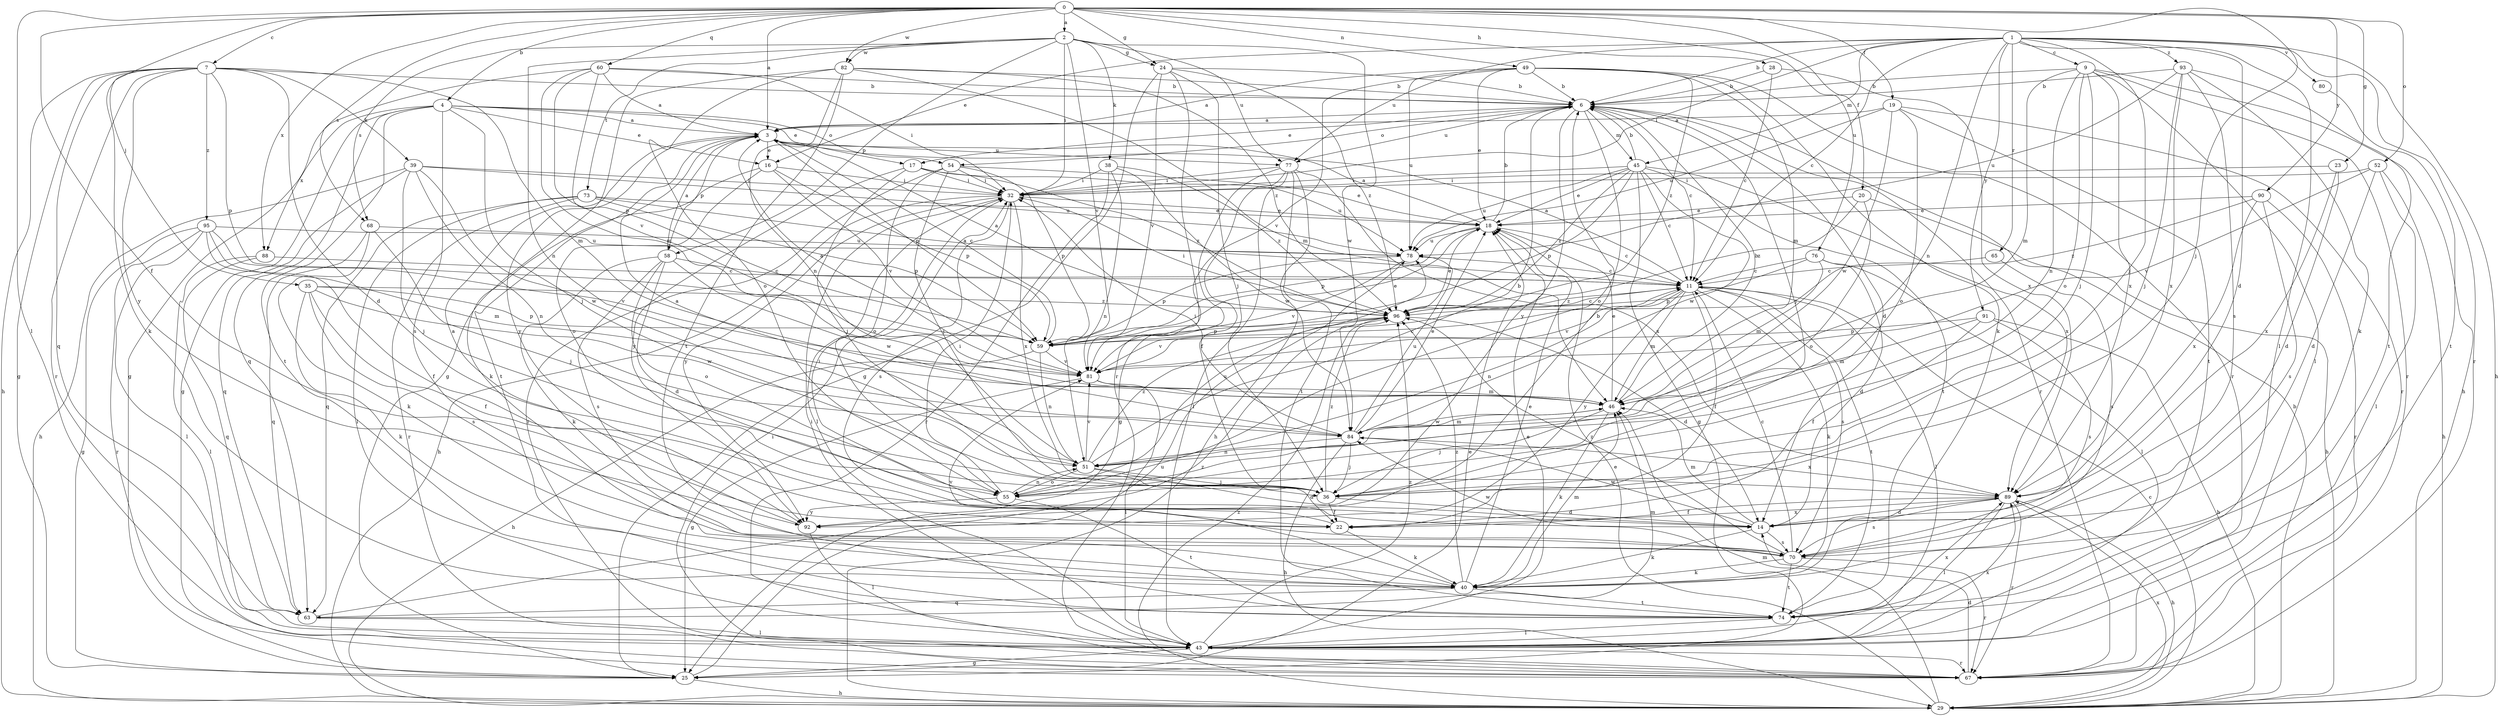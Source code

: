 strict digraph  {
0;
1;
2;
3;
4;
6;
7;
9;
11;
14;
16;
17;
18;
19;
20;
22;
23;
24;
25;
28;
29;
32;
35;
36;
38;
39;
40;
43;
45;
46;
49;
51;
52;
54;
55;
58;
59;
60;
63;
65;
67;
68;
70;
73;
74;
76;
77;
78;
80;
81;
82;
84;
88;
89;
90;
91;
92;
93;
95;
96;
0 -> 2  [label=a];
0 -> 3  [label=a];
0 -> 4  [label=b];
0 -> 7  [label=c];
0 -> 19  [label=f];
0 -> 20  [label=f];
0 -> 22  [label=f];
0 -> 23  [label=g];
0 -> 24  [label=g];
0 -> 28  [label=h];
0 -> 35  [label=j];
0 -> 36  [label=j];
0 -> 43  [label=l];
0 -> 49  [label=n];
0 -> 52  [label=o];
0 -> 60  [label=q];
0 -> 68  [label=s];
0 -> 76  [label=u];
0 -> 82  [label=w];
0 -> 88  [label=x];
0 -> 90  [label=y];
1 -> 6  [label=b];
1 -> 9  [label=c];
1 -> 11  [label=c];
1 -> 14  [label=d];
1 -> 16  [label=e];
1 -> 29  [label=h];
1 -> 32  [label=i];
1 -> 36  [label=j];
1 -> 43  [label=l];
1 -> 45  [label=m];
1 -> 51  [label=n];
1 -> 65  [label=r];
1 -> 67  [label=r];
1 -> 77  [label=u];
1 -> 80  [label=v];
1 -> 91  [label=y];
1 -> 93  [label=z];
2 -> 24  [label=g];
2 -> 32  [label=i];
2 -> 38  [label=k];
2 -> 51  [label=n];
2 -> 58  [label=p];
2 -> 68  [label=s];
2 -> 73  [label=t];
2 -> 77  [label=u];
2 -> 81  [label=v];
2 -> 82  [label=w];
2 -> 84  [label=w];
3 -> 16  [label=e];
3 -> 58  [label=p];
3 -> 59  [label=p];
3 -> 74  [label=t];
3 -> 77  [label=u];
3 -> 92  [label=y];
4 -> 3  [label=a];
4 -> 16  [label=e];
4 -> 17  [label=e];
4 -> 25  [label=g];
4 -> 36  [label=j];
4 -> 54  [label=o];
4 -> 63  [label=q];
4 -> 70  [label=s];
4 -> 74  [label=t];
4 -> 88  [label=x];
6 -> 3  [label=a];
6 -> 11  [label=c];
6 -> 14  [label=d];
6 -> 17  [label=e];
6 -> 36  [label=j];
6 -> 45  [label=m];
6 -> 54  [label=o];
6 -> 55  [label=o];
6 -> 67  [label=r];
6 -> 77  [label=u];
6 -> 92  [label=y];
7 -> 6  [label=b];
7 -> 14  [label=d];
7 -> 25  [label=g];
7 -> 29  [label=h];
7 -> 39  [label=k];
7 -> 40  [label=k];
7 -> 46  [label=m];
7 -> 59  [label=p];
7 -> 63  [label=q];
7 -> 67  [label=r];
7 -> 92  [label=y];
7 -> 95  [label=z];
9 -> 6  [label=b];
9 -> 29  [label=h];
9 -> 36  [label=j];
9 -> 43  [label=l];
9 -> 46  [label=m];
9 -> 51  [label=n];
9 -> 55  [label=o];
9 -> 67  [label=r];
9 -> 89  [label=x];
11 -> 3  [label=a];
11 -> 22  [label=f];
11 -> 40  [label=k];
11 -> 43  [label=l];
11 -> 46  [label=m];
11 -> 51  [label=n];
11 -> 70  [label=s];
11 -> 74  [label=t];
11 -> 81  [label=v];
11 -> 92  [label=y];
11 -> 96  [label=z];
14 -> 40  [label=k];
14 -> 46  [label=m];
14 -> 70  [label=s];
14 -> 84  [label=w];
16 -> 32  [label=i];
16 -> 40  [label=k];
16 -> 55  [label=o];
16 -> 59  [label=p];
16 -> 81  [label=v];
17 -> 32  [label=i];
17 -> 36  [label=j];
17 -> 78  [label=u];
17 -> 92  [label=y];
17 -> 96  [label=z];
18 -> 3  [label=a];
18 -> 6  [label=b];
18 -> 11  [label=c];
18 -> 59  [label=p];
18 -> 78  [label=u];
19 -> 3  [label=a];
19 -> 55  [label=o];
19 -> 67  [label=r];
19 -> 74  [label=t];
19 -> 78  [label=u];
19 -> 84  [label=w];
20 -> 18  [label=e];
20 -> 29  [label=h];
20 -> 55  [label=o];
20 -> 96  [label=z];
22 -> 32  [label=i];
22 -> 40  [label=k];
22 -> 89  [label=x];
23 -> 14  [label=d];
23 -> 32  [label=i];
23 -> 89  [label=x];
24 -> 6  [label=b];
24 -> 25  [label=g];
24 -> 36  [label=j];
24 -> 67  [label=r];
24 -> 81  [label=v];
24 -> 96  [label=z];
25 -> 18  [label=e];
25 -> 29  [label=h];
25 -> 78  [label=u];
28 -> 6  [label=b];
28 -> 11  [label=c];
28 -> 89  [label=x];
29 -> 6  [label=b];
29 -> 11  [label=c];
29 -> 18  [label=e];
29 -> 46  [label=m];
29 -> 89  [label=x];
29 -> 96  [label=z];
32 -> 18  [label=e];
32 -> 29  [label=h];
32 -> 43  [label=l];
32 -> 70  [label=s];
32 -> 89  [label=x];
32 -> 92  [label=y];
35 -> 22  [label=f];
35 -> 40  [label=k];
35 -> 59  [label=p];
35 -> 70  [label=s];
35 -> 84  [label=w];
35 -> 96  [label=z];
36 -> 14  [label=d];
36 -> 22  [label=f];
36 -> 96  [label=z];
38 -> 32  [label=i];
38 -> 51  [label=n];
38 -> 67  [label=r];
38 -> 84  [label=w];
38 -> 96  [label=z];
39 -> 29  [label=h];
39 -> 32  [label=i];
39 -> 36  [label=j];
39 -> 51  [label=n];
39 -> 63  [label=q];
39 -> 78  [label=u];
39 -> 84  [label=w];
40 -> 18  [label=e];
40 -> 46  [label=m];
40 -> 63  [label=q];
40 -> 74  [label=t];
40 -> 81  [label=v];
40 -> 96  [label=z];
43 -> 18  [label=e];
43 -> 25  [label=g];
43 -> 32  [label=i];
43 -> 67  [label=r];
43 -> 89  [label=x];
43 -> 96  [label=z];
45 -> 6  [label=b];
45 -> 11  [label=c];
45 -> 18  [label=e];
45 -> 25  [label=g];
45 -> 32  [label=i];
45 -> 59  [label=p];
45 -> 74  [label=t];
45 -> 78  [label=u];
45 -> 84  [label=w];
45 -> 89  [label=x];
45 -> 96  [label=z];
46 -> 6  [label=b];
46 -> 18  [label=e];
46 -> 36  [label=j];
46 -> 40  [label=k];
46 -> 84  [label=w];
49 -> 3  [label=a];
49 -> 6  [label=b];
49 -> 18  [label=e];
49 -> 40  [label=k];
49 -> 46  [label=m];
49 -> 67  [label=r];
49 -> 78  [label=u];
49 -> 81  [label=v];
49 -> 96  [label=z];
51 -> 3  [label=a];
51 -> 6  [label=b];
51 -> 14  [label=d];
51 -> 36  [label=j];
51 -> 55  [label=o];
51 -> 81  [label=v];
51 -> 96  [label=z];
52 -> 14  [label=d];
52 -> 29  [label=h];
52 -> 32  [label=i];
52 -> 43  [label=l];
52 -> 81  [label=v];
54 -> 18  [label=e];
54 -> 32  [label=i];
54 -> 36  [label=j];
54 -> 55  [label=o];
54 -> 59  [label=p];
54 -> 67  [label=r];
55 -> 32  [label=i];
55 -> 51  [label=n];
55 -> 74  [label=t];
55 -> 78  [label=u];
55 -> 92  [label=y];
58 -> 3  [label=a];
58 -> 11  [label=c];
58 -> 14  [label=d];
58 -> 40  [label=k];
58 -> 55  [label=o];
58 -> 70  [label=s];
58 -> 84  [label=w];
59 -> 3  [label=a];
59 -> 18  [label=e];
59 -> 29  [label=h];
59 -> 51  [label=n];
59 -> 81  [label=v];
60 -> 3  [label=a];
60 -> 6  [label=b];
60 -> 25  [label=g];
60 -> 32  [label=i];
60 -> 46  [label=m];
60 -> 59  [label=p];
60 -> 81  [label=v];
63 -> 43  [label=l];
63 -> 46  [label=m];
63 -> 96  [label=z];
65 -> 11  [label=c];
65 -> 70  [label=s];
67 -> 14  [label=d];
67 -> 32  [label=i];
68 -> 36  [label=j];
68 -> 40  [label=k];
68 -> 63  [label=q];
68 -> 78  [label=u];
70 -> 11  [label=c];
70 -> 40  [label=k];
70 -> 67  [label=r];
70 -> 74  [label=t];
70 -> 84  [label=w];
70 -> 96  [label=z];
73 -> 11  [label=c];
73 -> 18  [label=e];
73 -> 43  [label=l];
73 -> 59  [label=p];
73 -> 63  [label=q];
73 -> 67  [label=r];
74 -> 43  [label=l];
74 -> 89  [label=x];
76 -> 11  [label=c];
76 -> 14  [label=d];
76 -> 43  [label=l];
76 -> 46  [label=m];
76 -> 59  [label=p];
77 -> 22  [label=f];
77 -> 25  [label=g];
77 -> 29  [label=h];
77 -> 32  [label=i];
77 -> 43  [label=l];
77 -> 74  [label=t];
77 -> 89  [label=x];
78 -> 11  [label=c];
78 -> 59  [label=p];
78 -> 81  [label=v];
80 -> 74  [label=t];
81 -> 3  [label=a];
81 -> 11  [label=c];
81 -> 25  [label=g];
81 -> 43  [label=l];
81 -> 46  [label=m];
82 -> 6  [label=b];
82 -> 25  [label=g];
82 -> 46  [label=m];
82 -> 51  [label=n];
82 -> 55  [label=o];
82 -> 74  [label=t];
82 -> 96  [label=z];
84 -> 18  [label=e];
84 -> 29  [label=h];
84 -> 32  [label=i];
84 -> 36  [label=j];
84 -> 46  [label=m];
84 -> 51  [label=n];
84 -> 78  [label=u];
84 -> 89  [label=x];
88 -> 11  [label=c];
88 -> 43  [label=l];
88 -> 63  [label=q];
89 -> 14  [label=d];
89 -> 22  [label=f];
89 -> 29  [label=h];
89 -> 43  [label=l];
89 -> 67  [label=r];
89 -> 70  [label=s];
90 -> 18  [label=e];
90 -> 67  [label=r];
90 -> 70  [label=s];
90 -> 89  [label=x];
90 -> 96  [label=z];
91 -> 22  [label=f];
91 -> 29  [label=h];
91 -> 46  [label=m];
91 -> 59  [label=p];
91 -> 70  [label=s];
92 -> 3  [label=a];
92 -> 6  [label=b];
92 -> 43  [label=l];
93 -> 6  [label=b];
93 -> 36  [label=j];
93 -> 40  [label=k];
93 -> 70  [label=s];
93 -> 74  [label=t];
93 -> 78  [label=u];
93 -> 89  [label=x];
95 -> 22  [label=f];
95 -> 25  [label=g];
95 -> 43  [label=l];
95 -> 46  [label=m];
95 -> 67  [label=r];
95 -> 78  [label=u];
95 -> 81  [label=v];
96 -> 3  [label=a];
96 -> 11  [label=c];
96 -> 14  [label=d];
96 -> 18  [label=e];
96 -> 32  [label=i];
96 -> 59  [label=p];
96 -> 81  [label=v];
}
